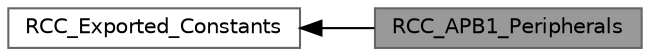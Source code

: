 digraph "RCC_APB1_Peripherals"
{
 // LATEX_PDF_SIZE
  bgcolor="transparent";
  edge [fontname=Helvetica,fontsize=10,labelfontname=Helvetica,labelfontsize=10];
  node [fontname=Helvetica,fontsize=10,shape=box,height=0.2,width=0.4];
  rankdir=LR;
  Node1 [id="Node000001",label="RCC_APB1_Peripherals",height=0.2,width=0.4,color="gray40", fillcolor="grey60", style="filled", fontcolor="black",tooltip=" "];
  Node2 [id="Node000002",label="RCC_Exported_Constants",height=0.2,width=0.4,color="grey40", fillcolor="white", style="filled",URL="$group___r_c_c___exported___constants.html",tooltip=" "];
  Node2->Node1 [shape=plaintext, dir="back", style="solid"];
}
